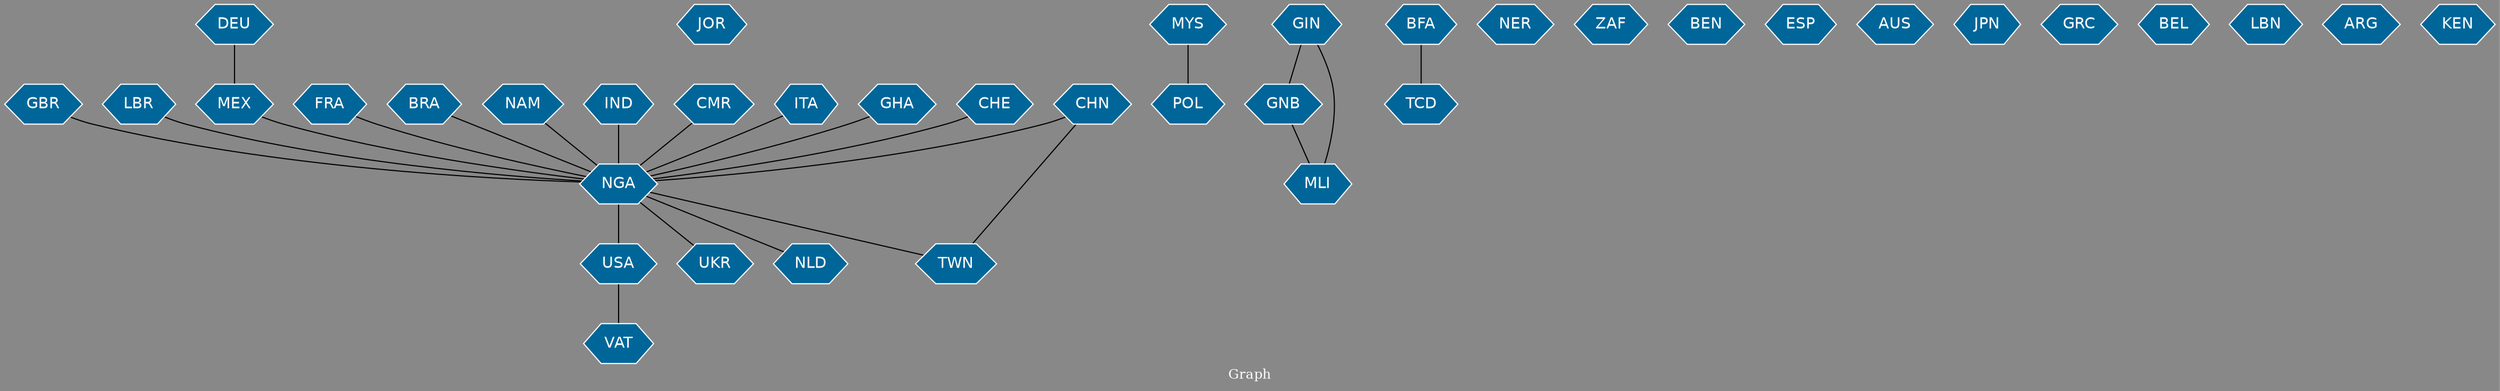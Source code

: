 // Countries together in item graph
graph {
	graph [bgcolor="#888888" fontcolor=white fontsize=12 label="Graph" outputorder=edgesfirst overlap=prism]
	node [color=white fillcolor="#006699" fontcolor=white fontname=Helvetica shape=hexagon style=filled]
	edge [arrowhead=open color=black fontcolor=white fontname=Courier fontsize=12]
		NGA [label=NGA]
		GBR [label=GBR]
		LBR [label=LBR]
		JOR [label=JOR]
		MEX [label=MEX]
		DEU [label=DEU]
		FRA [label=FRA]
		USA [label=USA]
		VAT [label=VAT]
		MYS [label=MYS]
		POL [label=POL]
		GNB [label=GNB]
		GIN [label=GIN]
		MLI [label=MLI]
		BRA [label=BRA]
		BFA [label=BFA]
		TCD [label=TCD]
		NER [label=NER]
		ZAF [label=ZAF]
		BEN [label=BEN]
		ESP [label=ESP]
		NAM [label=NAM]
		IND [label=IND]
		TWN [label=TWN]
		CHN [label=CHN]
		CMR [label=CMR]
		UKR [label=UKR]
		AUS [label=AUS]
		ITA [label=ITA]
		JPN [label=JPN]
		NLD [label=NLD]
		GRC [label=GRC]
		GHA [label=GHA]
		BEL [label=BEL]
		CHE [label=CHE]
		LBN [label=LBN]
		ARG [label=ARG]
		KEN [label=KEN]
			GNB -- MLI [weight=1]
			NGA -- USA [weight=6]
			IND -- NGA [weight=2]
			NGA -- UKR [weight=2]
			USA -- VAT [weight=2]
			DEU -- MEX [weight=1]
			BRA -- NGA [weight=1]
			NAM -- NGA [weight=1]
			NGA -- TWN [weight=1]
			MYS -- POL [weight=1]
			CHN -- TWN [weight=1]
			NGA -- NLD [weight=1]
			GHA -- NGA [weight=1]
			GIN -- GNB [weight=1]
			GIN -- MLI [weight=1]
			MEX -- NGA [weight=1]
			GBR -- NGA [weight=4]
			FRA -- NGA [weight=1]
			BFA -- TCD [weight=1]
			CHE -- NGA [weight=1]
			CHN -- NGA [weight=3]
			ITA -- NGA [weight=1]
			CMR -- NGA [weight=1]
			LBR -- NGA [weight=1]
}
